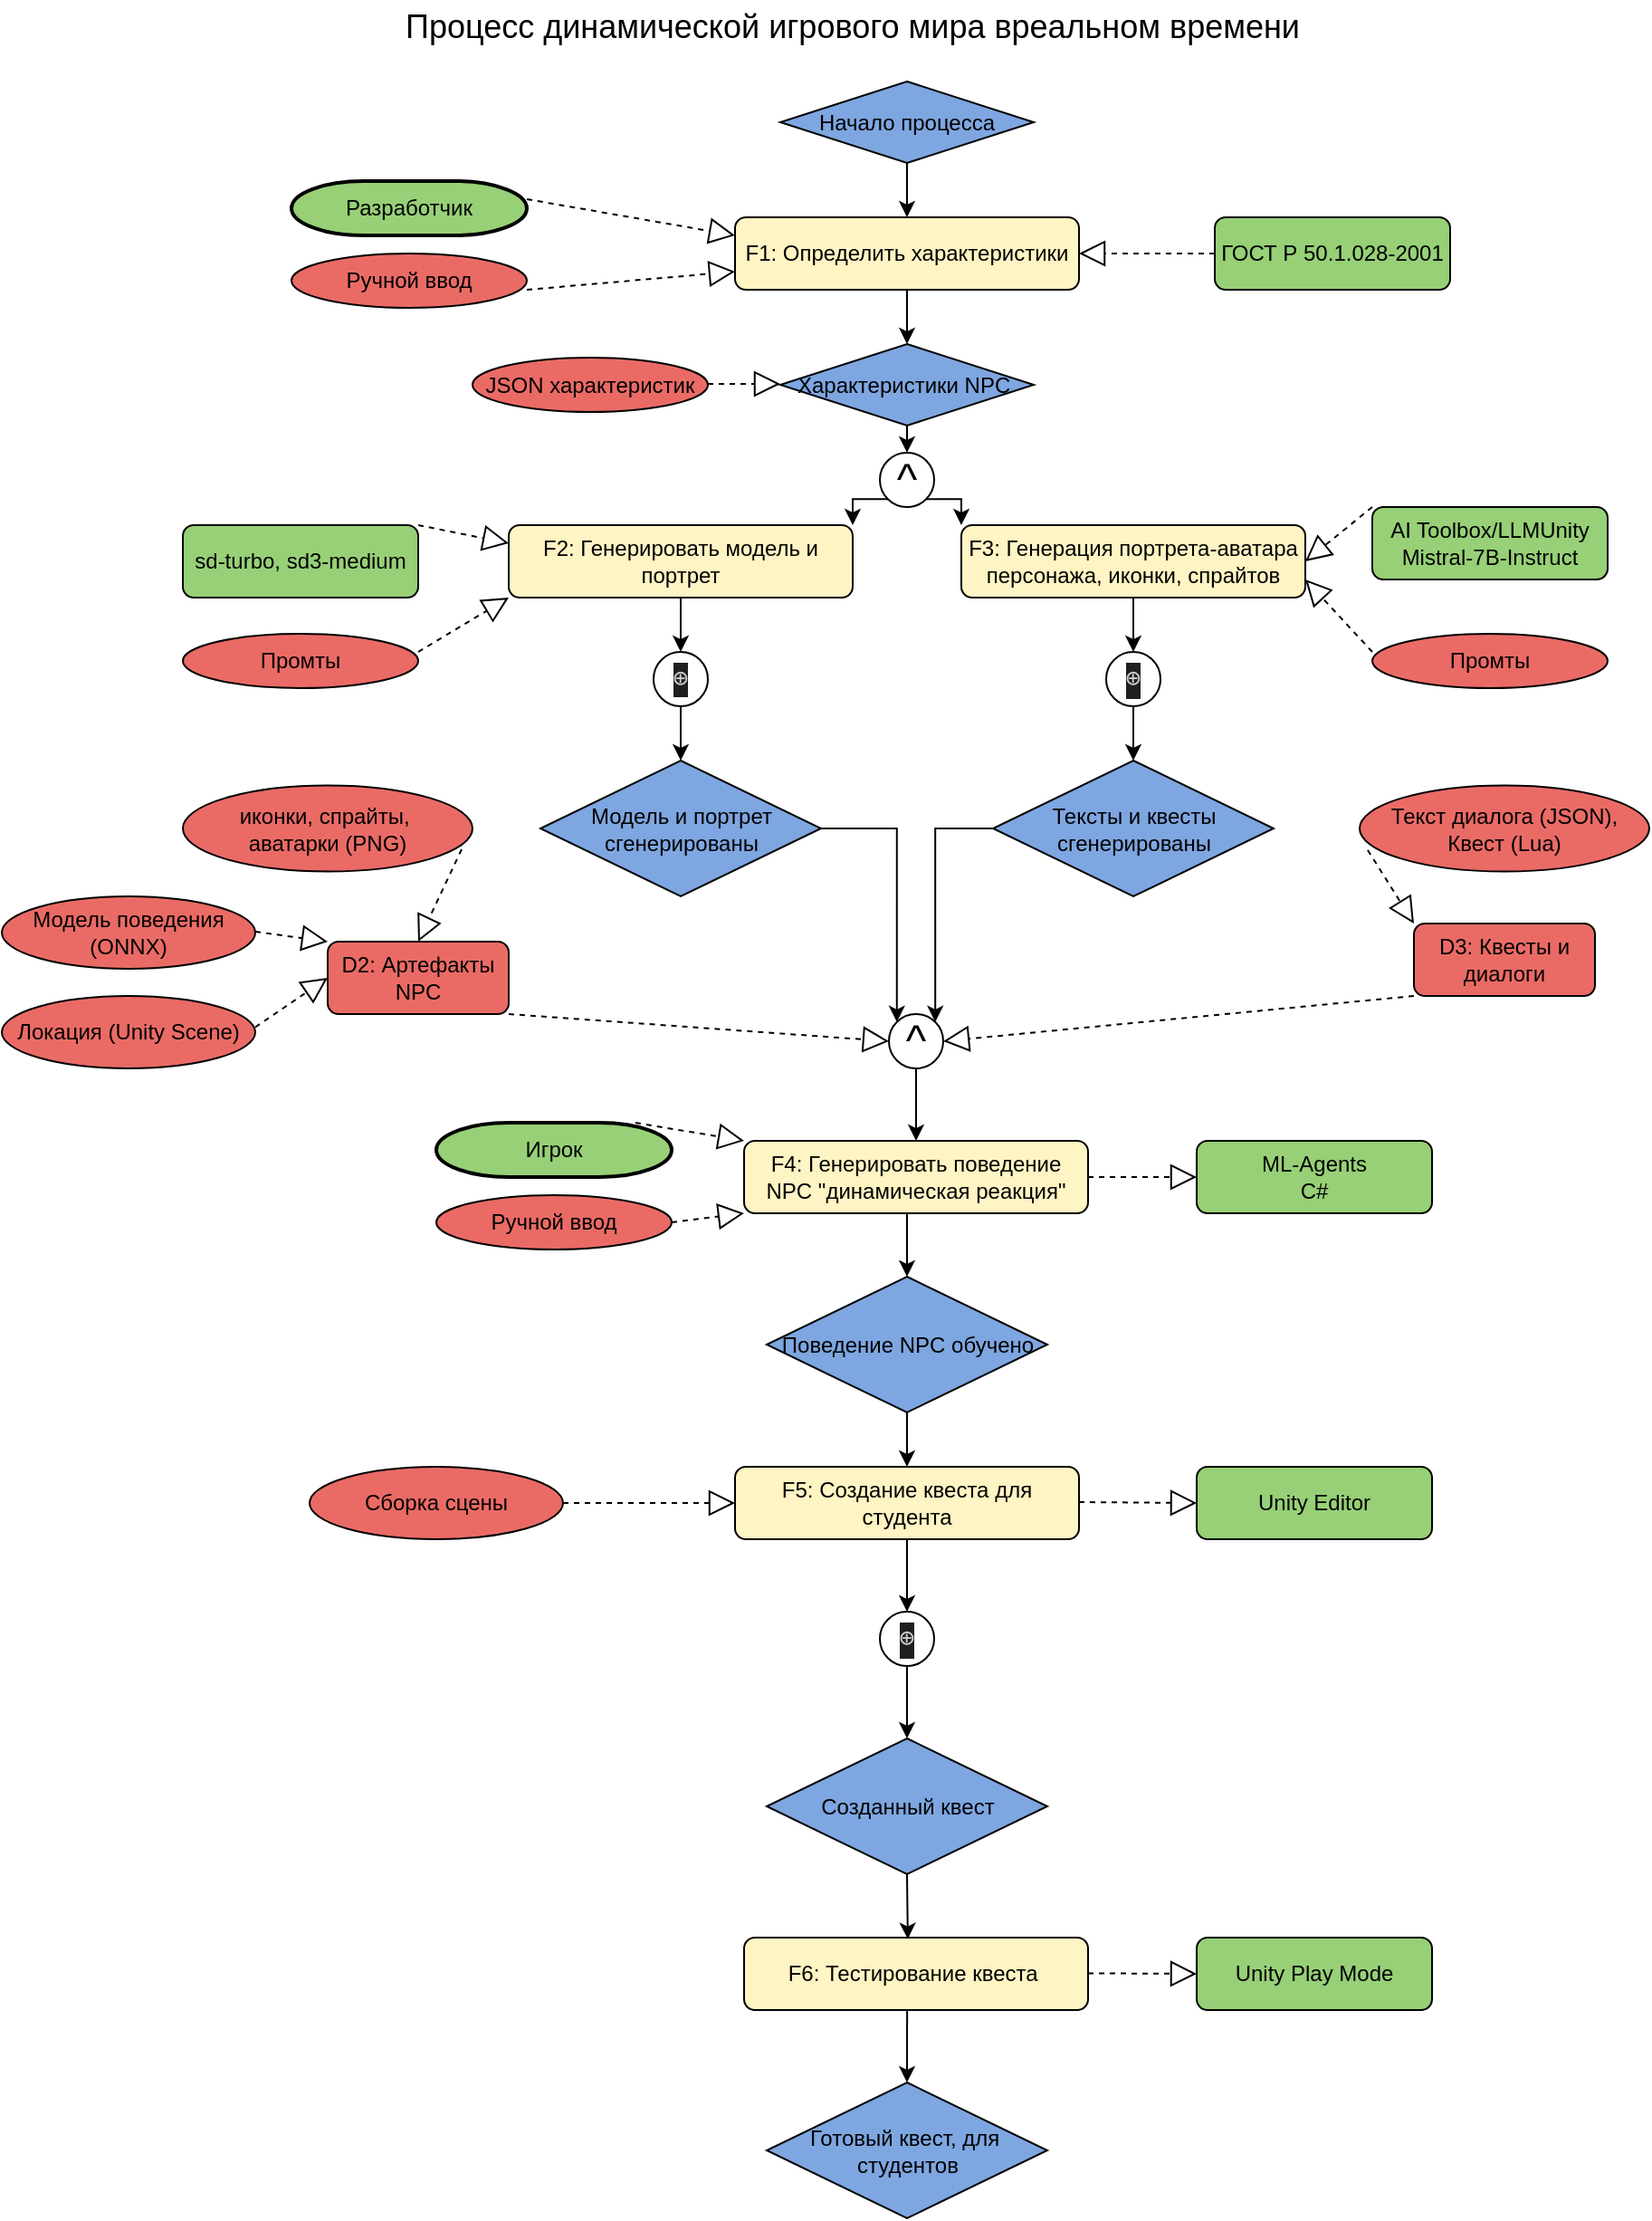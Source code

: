 <mxfile version="28.1.2">
  <diagram name="Страница — 1" id="WOTC2RFd6Ww7UqOvjQHq">
    <mxGraphModel dx="1721" dy="561" grid="1" gridSize="10" guides="1" tooltips="1" connect="1" arrows="1" fold="1" page="1" pageScale="1" pageWidth="827" pageHeight="1169" math="0" shadow="0">
      <root>
        <mxCell id="0" />
        <mxCell id="1" parent="0" />
        <mxCell id="tVUnhFtpnOFTxOjMob7F-2" value="&lt;font style=&quot;font-size: 18px;&quot;&gt;Процесс динамической игрового мира вреальном времени&lt;/font&gt;" style="text;html=1;align=center;verticalAlign=middle;whiteSpace=wrap;rounded=0;" parent="1" vertex="1">
          <mxGeometry x="20" y="40" width="780" height="30" as="geometry" />
        </mxCell>
        <mxCell id="tVUnhFtpnOFTxOjMob7F-4" value="Ручной ввод" style="ellipse;whiteSpace=wrap;html=1;fillColor=#EA6B66;" parent="1" vertex="1">
          <mxGeometry x="100" y="180" width="130" height="30" as="geometry" />
        </mxCell>
        <mxCell id="tVUnhFtpnOFTxOjMob7F-12" style="edgeStyle=orthogonalEdgeStyle;rounded=0;orthogonalLoop=1;jettySize=auto;html=1;exitX=0.5;exitY=1;exitDx=0;exitDy=0;entryX=0.5;entryY=0;entryDx=0;entryDy=0;" parent="1" source="tVUnhFtpnOFTxOjMob7F-5" target="tVUnhFtpnOFTxOjMob7F-7" edge="1">
          <mxGeometry relative="1" as="geometry" />
        </mxCell>
        <mxCell id="tVUnhFtpnOFTxOjMob7F-5" value="Начало процесса" style="rhombus;whiteSpace=wrap;html=1;fillColor=#7EA6E0;" parent="1" vertex="1">
          <mxGeometry x="370" y="85" width="140" height="45" as="geometry" />
        </mxCell>
        <mxCell id="tVUnhFtpnOFTxOjMob7F-6" value="Разработчик" style="strokeWidth=2;html=1;shape=mxgraph.flowchart.terminator;whiteSpace=wrap;fillColor=#97D077;" parent="1" vertex="1">
          <mxGeometry x="100" y="140" width="130" height="30" as="geometry" />
        </mxCell>
        <mxCell id="tVUnhFtpnOFTxOjMob7F-16" style="edgeStyle=orthogonalEdgeStyle;rounded=0;orthogonalLoop=1;jettySize=auto;html=1;exitX=0.5;exitY=1;exitDx=0;exitDy=0;entryX=0.5;entryY=0;entryDx=0;entryDy=0;" parent="1" source="tVUnhFtpnOFTxOjMob7F-7" target="tVUnhFtpnOFTxOjMob7F-15" edge="1">
          <mxGeometry relative="1" as="geometry" />
        </mxCell>
        <mxCell id="tVUnhFtpnOFTxOjMob7F-7" value="F1: Определить характеристики" style="rounded=1;whiteSpace=wrap;html=1;fillColor=#FFF4C3;" parent="1" vertex="1">
          <mxGeometry x="345" y="160" width="190" height="40" as="geometry" />
        </mxCell>
        <mxCell id="tVUnhFtpnOFTxOjMob7F-9" value="ГОСТ Р 50.1.028-2001" style="rounded=1;whiteSpace=wrap;html=1;fillColor=#97D077;" parent="1" vertex="1">
          <mxGeometry x="610" y="160" width="130" height="40" as="geometry" />
        </mxCell>
        <mxCell id="tVUnhFtpnOFTxOjMob7F-10" value="" style="endArrow=block;dashed=1;endFill=0;endSize=12;html=1;rounded=0;entryX=0;entryY=0.25;entryDx=0;entryDy=0;" parent="1" target="tVUnhFtpnOFTxOjMob7F-7" edge="1">
          <mxGeometry width="160" relative="1" as="geometry">
            <mxPoint x="230" y="150" as="sourcePoint" />
            <mxPoint x="390" y="150" as="targetPoint" />
          </mxGeometry>
        </mxCell>
        <mxCell id="tVUnhFtpnOFTxOjMob7F-11" value="" style="endArrow=block;dashed=1;endFill=0;endSize=12;html=1;rounded=0;entryX=0;entryY=0.75;entryDx=0;entryDy=0;" parent="1" target="tVUnhFtpnOFTxOjMob7F-7" edge="1">
          <mxGeometry width="160" relative="1" as="geometry">
            <mxPoint x="230" y="200" as="sourcePoint" />
            <mxPoint x="345" y="220" as="targetPoint" />
          </mxGeometry>
        </mxCell>
        <mxCell id="tVUnhFtpnOFTxOjMob7F-14" value="" style="endArrow=block;dashed=1;endFill=0;endSize=12;html=1;rounded=0;entryX=1;entryY=0.5;entryDx=0;entryDy=0;exitX=0;exitY=0.5;exitDx=0;exitDy=0;" parent="1" source="tVUnhFtpnOFTxOjMob7F-9" target="tVUnhFtpnOFTxOjMob7F-7" edge="1">
          <mxGeometry width="160" relative="1" as="geometry">
            <mxPoint x="560" y="179.5" as="sourcePoint" />
            <mxPoint x="720" y="179.5" as="targetPoint" />
          </mxGeometry>
        </mxCell>
        <mxCell id="tVUnhFtpnOFTxOjMob7F-20" style="edgeStyle=orthogonalEdgeStyle;rounded=0;orthogonalLoop=1;jettySize=auto;html=1;exitX=0.5;exitY=1;exitDx=0;exitDy=0;entryX=0.5;entryY=0;entryDx=0;entryDy=0;" parent="1" source="tVUnhFtpnOFTxOjMob7F-15" target="tVUnhFtpnOFTxOjMob7F-19" edge="1">
          <mxGeometry relative="1" as="geometry" />
        </mxCell>
        <mxCell id="tVUnhFtpnOFTxOjMob7F-15" value="Характеристики NPC&amp;nbsp;" style="rhombus;whiteSpace=wrap;html=1;fillColor=#7EA6E0;" parent="1" vertex="1">
          <mxGeometry x="370" y="230" width="140" height="45" as="geometry" />
        </mxCell>
        <mxCell id="tVUnhFtpnOFTxOjMob7F-17" value="JSON характеристик" style="ellipse;whiteSpace=wrap;html=1;fillColor=#EA6B66;" parent="1" vertex="1">
          <mxGeometry x="200" y="237.5" width="130" height="30" as="geometry" />
        </mxCell>
        <mxCell id="tVUnhFtpnOFTxOjMob7F-18" value="" style="endArrow=block;dashed=1;endFill=0;endSize=12;html=1;rounded=0;" parent="1" edge="1">
          <mxGeometry width="160" relative="1" as="geometry">
            <mxPoint x="330" y="252" as="sourcePoint" />
            <mxPoint x="370" y="252" as="targetPoint" />
          </mxGeometry>
        </mxCell>
        <mxCell id="tVUnhFtpnOFTxOjMob7F-23" style="edgeStyle=orthogonalEdgeStyle;rounded=0;orthogonalLoop=1;jettySize=auto;html=1;exitX=1;exitY=1;exitDx=0;exitDy=0;entryX=0;entryY=0;entryDx=0;entryDy=0;" parent="1" source="tVUnhFtpnOFTxOjMob7F-19" target="tVUnhFtpnOFTxOjMob7F-22" edge="1">
          <mxGeometry relative="1" as="geometry" />
        </mxCell>
        <mxCell id="tVUnhFtpnOFTxOjMob7F-24" style="edgeStyle=orthogonalEdgeStyle;rounded=0;orthogonalLoop=1;jettySize=auto;html=1;exitX=0;exitY=1;exitDx=0;exitDy=0;entryX=1;entryY=0;entryDx=0;entryDy=0;" parent="1" source="tVUnhFtpnOFTxOjMob7F-19" target="tVUnhFtpnOFTxOjMob7F-21" edge="1">
          <mxGeometry relative="1" as="geometry" />
        </mxCell>
        <mxCell id="tVUnhFtpnOFTxOjMob7F-19" value="&lt;font style=&quot;font-size: 24px;&quot;&gt;^&lt;/font&gt;" style="ellipse;whiteSpace=wrap;html=1;aspect=fixed;" parent="1" vertex="1">
          <mxGeometry x="425" y="290" width="30" height="30" as="geometry" />
        </mxCell>
        <mxCell id="tVUnhFtpnOFTxOjMob7F-35" style="edgeStyle=orthogonalEdgeStyle;rounded=0;orthogonalLoop=1;jettySize=auto;html=1;exitX=0.5;exitY=1;exitDx=0;exitDy=0;" parent="1" source="tVUnhFtpnOFTxOjMob7F-21" target="tVUnhFtpnOFTxOjMob7F-33" edge="1">
          <mxGeometry relative="1" as="geometry" />
        </mxCell>
        <mxCell id="tVUnhFtpnOFTxOjMob7F-21" value="F2: Генерировать модель и портрет" style="rounded=1;whiteSpace=wrap;html=1;fillColor=#FFF4C3;" parent="1" vertex="1">
          <mxGeometry x="220" y="330" width="190" height="40" as="geometry" />
        </mxCell>
        <mxCell id="tVUnhFtpnOFTxOjMob7F-36" style="edgeStyle=orthogonalEdgeStyle;rounded=0;orthogonalLoop=1;jettySize=auto;html=1;exitX=0.5;exitY=1;exitDx=0;exitDy=0;entryX=0.5;entryY=0;entryDx=0;entryDy=0;" parent="1" source="tVUnhFtpnOFTxOjMob7F-22" target="tVUnhFtpnOFTxOjMob7F-34" edge="1">
          <mxGeometry relative="1" as="geometry" />
        </mxCell>
        <mxCell id="tVUnhFtpnOFTxOjMob7F-22" value="F3: Генерация портрета-аватара персонажа, иконки, спрайтов" style="rounded=1;whiteSpace=wrap;html=1;fillColor=#FFF4C3;" parent="1" vertex="1">
          <mxGeometry x="470" y="330" width="190" height="40" as="geometry" />
        </mxCell>
        <mxCell id="tVUnhFtpnOFTxOjMob7F-25" value="sd-turbo, sd3-medium" style="rounded=1;whiteSpace=wrap;html=1;fillColor=#97D077;" parent="1" vertex="1">
          <mxGeometry x="40" y="330" width="130" height="40" as="geometry" />
        </mxCell>
        <mxCell id="tVUnhFtpnOFTxOjMob7F-26" value="Промты" style="ellipse;whiteSpace=wrap;html=1;fillColor=#EA6B66;" parent="1" vertex="1">
          <mxGeometry x="40" y="390" width="130" height="30" as="geometry" />
        </mxCell>
        <mxCell id="tVUnhFtpnOFTxOjMob7F-27" value="" style="endArrow=block;dashed=1;endFill=0;endSize=12;html=1;rounded=0;entryX=0;entryY=1;entryDx=0;entryDy=0;" parent="1" target="tVUnhFtpnOFTxOjMob7F-21" edge="1">
          <mxGeometry width="160" relative="1" as="geometry">
            <mxPoint x="170" y="400" as="sourcePoint" />
            <mxPoint x="285" y="390" as="targetPoint" />
          </mxGeometry>
        </mxCell>
        <mxCell id="tVUnhFtpnOFTxOjMob7F-28" value="" style="endArrow=block;dashed=1;endFill=0;endSize=12;html=1;rounded=0;" parent="1" edge="1">
          <mxGeometry width="160" relative="1" as="geometry">
            <mxPoint x="170" y="330" as="sourcePoint" />
            <mxPoint x="220" y="340" as="targetPoint" />
          </mxGeometry>
        </mxCell>
        <mxCell id="tVUnhFtpnOFTxOjMob7F-29" value="AI Toolbox/LLMUnity&lt;br&gt;Mistral-7B-Instruct" style="rounded=1;whiteSpace=wrap;html=1;fillColor=#97D077;" parent="1" vertex="1">
          <mxGeometry x="697" y="320" width="130" height="40" as="geometry" />
        </mxCell>
        <mxCell id="tVUnhFtpnOFTxOjMob7F-30" value="Промты" style="ellipse;whiteSpace=wrap;html=1;fillColor=#EA6B66;" parent="1" vertex="1">
          <mxGeometry x="697" y="390" width="130" height="30" as="geometry" />
        </mxCell>
        <mxCell id="tVUnhFtpnOFTxOjMob7F-31" value="" style="endArrow=block;dashed=1;endFill=0;endSize=12;html=1;rounded=0;entryX=1;entryY=0.75;entryDx=0;entryDy=0;" parent="1" target="tVUnhFtpnOFTxOjMob7F-22" edge="1">
          <mxGeometry width="160" relative="1" as="geometry">
            <mxPoint x="697" y="400" as="sourcePoint" />
            <mxPoint x="670" y="370" as="targetPoint" />
          </mxGeometry>
        </mxCell>
        <mxCell id="tVUnhFtpnOFTxOjMob7F-32" value="" style="endArrow=block;dashed=1;endFill=0;endSize=12;html=1;rounded=0;exitX=0;exitY=0;exitDx=0;exitDy=0;entryX=1;entryY=0.5;entryDx=0;entryDy=0;" parent="1" source="tVUnhFtpnOFTxOjMob7F-29" target="tVUnhFtpnOFTxOjMob7F-22" edge="1">
          <mxGeometry width="160" relative="1" as="geometry">
            <mxPoint x="640" y="280" as="sourcePoint" />
            <mxPoint x="670" y="340" as="targetPoint" />
          </mxGeometry>
        </mxCell>
        <mxCell id="tVUnhFtpnOFTxOjMob7F-41" style="edgeStyle=orthogonalEdgeStyle;rounded=0;orthogonalLoop=1;jettySize=auto;html=1;exitX=0.5;exitY=1;exitDx=0;exitDy=0;entryX=0.5;entryY=0;entryDx=0;entryDy=0;" parent="1" source="tVUnhFtpnOFTxOjMob7F-33" target="tVUnhFtpnOFTxOjMob7F-37" edge="1">
          <mxGeometry relative="1" as="geometry" />
        </mxCell>
        <mxCell id="tVUnhFtpnOFTxOjMob7F-33" value="&lt;div style=&quot;color: rgb(204, 204, 204); background-color: rgb(31, 31, 31); font-family: Consolas, &amp;quot;Courier New&amp;quot;, monospace; font-size: 14px; line-height: 19px; white-space: pre;&quot;&gt;⊕&lt;/div&gt;" style="ellipse;whiteSpace=wrap;html=1;aspect=fixed;" parent="1" vertex="1">
          <mxGeometry x="300" y="400" width="30" height="30" as="geometry" />
        </mxCell>
        <mxCell id="tVUnhFtpnOFTxOjMob7F-40" style="edgeStyle=orthogonalEdgeStyle;rounded=0;orthogonalLoop=1;jettySize=auto;html=1;exitX=0.5;exitY=1;exitDx=0;exitDy=0;entryX=0.5;entryY=0;entryDx=0;entryDy=0;" parent="1" source="tVUnhFtpnOFTxOjMob7F-34" target="tVUnhFtpnOFTxOjMob7F-39" edge="1">
          <mxGeometry relative="1" as="geometry" />
        </mxCell>
        <mxCell id="tVUnhFtpnOFTxOjMob7F-34" value="&lt;div style=&quot;background-color: rgb(31, 31, 31); line-height: 19px; color: rgb(204, 204, 204);&quot;&gt;&lt;font face=&quot;Consolas, Courier New, monospace&quot; color=&quot;#cccccc&quot;&gt;&lt;span style=&quot;font-size: 14px; white-space: pre;&quot;&gt;⊕&lt;/span&gt;&lt;/font&gt;&lt;/div&gt;" style="ellipse;whiteSpace=wrap;html=1;aspect=fixed;" parent="1" vertex="1">
          <mxGeometry x="550" y="400" width="30" height="30" as="geometry" />
        </mxCell>
        <mxCell id="tVUnhFtpnOFTxOjMob7F-44" style="edgeStyle=orthogonalEdgeStyle;rounded=0;orthogonalLoop=1;jettySize=auto;html=1;exitX=1;exitY=0.5;exitDx=0;exitDy=0;entryX=0;entryY=0;entryDx=0;entryDy=0;" parent="1" source="tVUnhFtpnOFTxOjMob7F-37" target="tVUnhFtpnOFTxOjMob7F-42" edge="1">
          <mxGeometry relative="1" as="geometry" />
        </mxCell>
        <mxCell id="tVUnhFtpnOFTxOjMob7F-37" value="Модель и портрет сгенерированы" style="rhombus;whiteSpace=wrap;html=1;fillColor=#7EA6E0;" parent="1" vertex="1">
          <mxGeometry x="237.5" y="460" width="155" height="75" as="geometry" />
        </mxCell>
        <mxCell id="tVUnhFtpnOFTxOjMob7F-43" style="edgeStyle=orthogonalEdgeStyle;rounded=0;orthogonalLoop=1;jettySize=auto;html=1;exitX=0;exitY=0.5;exitDx=0;exitDy=0;entryX=1;entryY=0;entryDx=0;entryDy=0;" parent="1" source="tVUnhFtpnOFTxOjMob7F-39" target="tVUnhFtpnOFTxOjMob7F-42" edge="1">
          <mxGeometry relative="1" as="geometry" />
        </mxCell>
        <mxCell id="tVUnhFtpnOFTxOjMob7F-39" value="Тексты и квесты сгенерированы" style="rhombus;whiteSpace=wrap;html=1;fillColor=#7EA6E0;" parent="1" vertex="1">
          <mxGeometry x="487.5" y="460" width="155" height="75" as="geometry" />
        </mxCell>
        <mxCell id="tVUnhFtpnOFTxOjMob7F-54" style="edgeStyle=orthogonalEdgeStyle;rounded=0;orthogonalLoop=1;jettySize=auto;html=1;exitX=0.5;exitY=1;exitDx=0;exitDy=0;entryX=0.5;entryY=0;entryDx=0;entryDy=0;" parent="1" source="tVUnhFtpnOFTxOjMob7F-42" target="tVUnhFtpnOFTxOjMob7F-53" edge="1">
          <mxGeometry relative="1" as="geometry" />
        </mxCell>
        <mxCell id="tVUnhFtpnOFTxOjMob7F-42" value="&lt;font style=&quot;font-size: 24px;&quot;&gt;^&lt;/font&gt;" style="ellipse;whiteSpace=wrap;html=1;aspect=fixed;" parent="1" vertex="1">
          <mxGeometry x="430" y="600" width="30" height="30" as="geometry" />
        </mxCell>
        <mxCell id="tVUnhFtpnOFTxOjMob7F-45" value="Текст диалога (JSON), Квест (Lua)" style="ellipse;whiteSpace=wrap;html=1;fillColor=#EA6B66;" parent="1" vertex="1">
          <mxGeometry x="690" y="473.75" width="160" height="47.5" as="geometry" />
        </mxCell>
        <mxCell id="tVUnhFtpnOFTxOjMob7F-46" value="D3: Квесты и диалоги" style="rounded=1;whiteSpace=wrap;html=1;fillColor=#EA6B66;" parent="1" vertex="1">
          <mxGeometry x="720" y="550" width="100" height="40" as="geometry" />
        </mxCell>
        <mxCell id="tVUnhFtpnOFTxOjMob7F-47" value="" style="endArrow=block;dashed=1;endFill=0;endSize=12;html=1;rounded=0;exitX=0.028;exitY=0.751;exitDx=0;exitDy=0;exitPerimeter=0;" parent="1" source="tVUnhFtpnOFTxOjMob7F-45" edge="1">
          <mxGeometry width="160" relative="1" as="geometry">
            <mxPoint x="697" y="505" as="sourcePoint" />
            <mxPoint x="720" y="550" as="targetPoint" />
          </mxGeometry>
        </mxCell>
        <mxCell id="tVUnhFtpnOFTxOjMob7F-48" value="" style="endArrow=block;dashed=1;endFill=0;endSize=12;html=1;rounded=0;exitX=0;exitY=1;exitDx=0;exitDy=0;entryX=1;entryY=0.5;entryDx=0;entryDy=0;" parent="1" source="tVUnhFtpnOFTxOjMob7F-46" target="tVUnhFtpnOFTxOjMob7F-42" edge="1">
          <mxGeometry width="160" relative="1" as="geometry">
            <mxPoint x="660" y="650" as="sourcePoint" />
            <mxPoint x="686" y="691" as="targetPoint" />
          </mxGeometry>
        </mxCell>
        <mxCell id="tVUnhFtpnOFTxOjMob7F-49" value="иконки, спрайты,&amp;nbsp;&lt;div&gt;аватарки (PNG)&lt;/div&gt;" style="ellipse;whiteSpace=wrap;html=1;fillColor=#EA6B66;" parent="1" vertex="1">
          <mxGeometry x="40" y="473.75" width="160" height="47.5" as="geometry" />
        </mxCell>
        <mxCell id="tVUnhFtpnOFTxOjMob7F-50" value="" style="endArrow=block;dashed=1;endFill=0;endSize=12;html=1;rounded=0;exitX=0.028;exitY=0.751;exitDx=0;exitDy=0;exitPerimeter=0;" parent="1" edge="1">
          <mxGeometry width="160" relative="1" as="geometry">
            <mxPoint x="194" y="509" as="sourcePoint" />
            <mxPoint x="170" y="560" as="targetPoint" />
          </mxGeometry>
        </mxCell>
        <mxCell id="tVUnhFtpnOFTxOjMob7F-51" value="D2: Артефакты NPC" style="rounded=1;whiteSpace=wrap;html=1;fillColor=#EA6B66;" parent="1" vertex="1">
          <mxGeometry x="120" y="560" width="100" height="40" as="geometry" />
        </mxCell>
        <mxCell id="tVUnhFtpnOFTxOjMob7F-52" value="" style="endArrow=block;dashed=1;endFill=0;endSize=12;html=1;rounded=0;entryX=0;entryY=0.5;entryDx=0;entryDy=0;exitX=1;exitY=1;exitDx=0;exitDy=0;" parent="1" source="tVUnhFtpnOFTxOjMob7F-51" target="tVUnhFtpnOFTxOjMob7F-42" edge="1">
          <mxGeometry width="160" relative="1" as="geometry">
            <mxPoint x="220" y="585" as="sourcePoint" />
            <mxPoint x="335" y="605" as="targetPoint" />
          </mxGeometry>
        </mxCell>
        <mxCell id="tVUnhFtpnOFTxOjMob7F-68" style="edgeStyle=orthogonalEdgeStyle;rounded=0;orthogonalLoop=1;jettySize=auto;html=1;exitX=0.5;exitY=1;exitDx=0;exitDy=0;entryX=0.5;entryY=0;entryDx=0;entryDy=0;" parent="1" source="tVUnhFtpnOFTxOjMob7F-53" target="tVUnhFtpnOFTxOjMob7F-67" edge="1">
          <mxGeometry relative="1" as="geometry" />
        </mxCell>
        <mxCell id="tVUnhFtpnOFTxOjMob7F-53" value="F4: Генерировать поведение NPC &quot;динамическая реакция&quot;" style="rounded=1;whiteSpace=wrap;html=1;fillColor=#FFF4C3;" parent="1" vertex="1">
          <mxGeometry x="350" y="670" width="190" height="40" as="geometry" />
        </mxCell>
        <mxCell id="tVUnhFtpnOFTxOjMob7F-55" value="Игрок" style="strokeWidth=2;html=1;shape=mxgraph.flowchart.terminator;whiteSpace=wrap;fillColor=#97D077;" parent="1" vertex="1">
          <mxGeometry x="180" y="660" width="130" height="30" as="geometry" />
        </mxCell>
        <mxCell id="tVUnhFtpnOFTxOjMob7F-56" value="Ручной ввод" style="ellipse;whiteSpace=wrap;html=1;fillColor=#EA6B66;" parent="1" vertex="1">
          <mxGeometry x="180" y="700" width="130" height="30" as="geometry" />
        </mxCell>
        <mxCell id="tVUnhFtpnOFTxOjMob7F-57" value="" style="endArrow=block;dashed=1;endFill=0;endSize=12;html=1;rounded=0;entryX=0;entryY=0;entryDx=0;entryDy=0;exitX=1;exitY=1;exitDx=0;exitDy=0;" parent="1" target="tVUnhFtpnOFTxOjMob7F-53" edge="1">
          <mxGeometry width="160" relative="1" as="geometry">
            <mxPoint x="290" y="660" as="sourcePoint" />
            <mxPoint x="500" y="675" as="targetPoint" />
          </mxGeometry>
        </mxCell>
        <mxCell id="tVUnhFtpnOFTxOjMob7F-58" value="" style="endArrow=block;dashed=1;endFill=0;endSize=12;html=1;rounded=0;entryX=0;entryY=1;entryDx=0;entryDy=0;exitX=1;exitY=0.5;exitDx=0;exitDy=0;" parent="1" source="tVUnhFtpnOFTxOjMob7F-56" target="tVUnhFtpnOFTxOjMob7F-53" edge="1">
          <mxGeometry width="160" relative="1" as="geometry">
            <mxPoint x="300" y="720" as="sourcePoint" />
            <mxPoint x="360" y="730" as="targetPoint" />
          </mxGeometry>
        </mxCell>
        <mxCell id="tVUnhFtpnOFTxOjMob7F-59" value="ML-Agents&lt;br&gt;C#" style="rounded=1;whiteSpace=wrap;html=1;fillColor=#97D077;" parent="1" vertex="1">
          <mxGeometry x="600" y="670" width="130" height="40" as="geometry" />
        </mxCell>
        <mxCell id="tVUnhFtpnOFTxOjMob7F-60" value="" style="endArrow=block;dashed=1;endFill=0;endSize=12;html=1;rounded=0;entryX=0;entryY=0.5;entryDx=0;entryDy=0;exitX=1;exitY=1;exitDx=0;exitDy=0;" parent="1" target="tVUnhFtpnOFTxOjMob7F-59" edge="1">
          <mxGeometry width="160" relative="1" as="geometry">
            <mxPoint x="540" y="690" as="sourcePoint" />
            <mxPoint x="600" y="700" as="targetPoint" />
          </mxGeometry>
        </mxCell>
        <mxCell id="tVUnhFtpnOFTxOjMob7F-61" value="Модель поведения (ONNX)" style="ellipse;whiteSpace=wrap;html=1;fillColor=#EA6B66;" parent="1" vertex="1">
          <mxGeometry x="-60" y="535" width="140" height="40" as="geometry" />
        </mxCell>
        <mxCell id="tVUnhFtpnOFTxOjMob7F-62" value="Локация (Unity Scene)" style="ellipse;whiteSpace=wrap;html=1;fillColor=#EA6B66;" parent="1" vertex="1">
          <mxGeometry x="-60" y="590" width="140" height="40" as="geometry" />
        </mxCell>
        <mxCell id="tVUnhFtpnOFTxOjMob7F-63" value="Сборка сцены" style="ellipse;whiteSpace=wrap;html=1;fillColor=#EA6B66;" parent="1" vertex="1">
          <mxGeometry x="110" y="850" width="140" height="40" as="geometry" />
        </mxCell>
        <mxCell id="tVUnhFtpnOFTxOjMob7F-64" value="" style="endArrow=block;dashed=1;endFill=0;endSize=12;html=1;rounded=0;exitX=0.028;exitY=0.751;exitDx=0;exitDy=0;exitPerimeter=0;entryX=0;entryY=0;entryDx=0;entryDy=0;" parent="1" target="tVUnhFtpnOFTxOjMob7F-51" edge="1">
          <mxGeometry width="160" relative="1" as="geometry">
            <mxPoint x="80" y="554.5" as="sourcePoint" />
            <mxPoint x="56" y="605.5" as="targetPoint" />
          </mxGeometry>
        </mxCell>
        <mxCell id="tVUnhFtpnOFTxOjMob7F-65" value="" style="endArrow=block;dashed=1;endFill=0;endSize=12;html=1;rounded=0;exitX=0.028;exitY=0.751;exitDx=0;exitDy=0;exitPerimeter=0;entryX=0;entryY=0.5;entryDx=0;entryDy=0;" parent="1" target="tVUnhFtpnOFTxOjMob7F-51" edge="1">
          <mxGeometry width="160" relative="1" as="geometry">
            <mxPoint x="80" y="607.25" as="sourcePoint" />
            <mxPoint x="120" y="612.75" as="targetPoint" />
          </mxGeometry>
        </mxCell>
        <mxCell id="tVUnhFtpnOFTxOjMob7F-70" style="edgeStyle=orthogonalEdgeStyle;rounded=0;orthogonalLoop=1;jettySize=auto;html=1;exitX=0.5;exitY=1;exitDx=0;exitDy=0;entryX=0.5;entryY=0;entryDx=0;entryDy=0;" parent="1" source="tVUnhFtpnOFTxOjMob7F-67" target="tVUnhFtpnOFTxOjMob7F-69" edge="1">
          <mxGeometry relative="1" as="geometry" />
        </mxCell>
        <mxCell id="tVUnhFtpnOFTxOjMob7F-67" value="Поведение NPC обучено" style="rhombus;whiteSpace=wrap;html=1;fillColor=#7EA6E0;" parent="1" vertex="1">
          <mxGeometry x="362.5" y="745" width="155" height="75" as="geometry" />
        </mxCell>
        <mxCell id="tVUnhFtpnOFTxOjMob7F-77" style="edgeStyle=orthogonalEdgeStyle;rounded=0;orthogonalLoop=1;jettySize=auto;html=1;exitX=0.5;exitY=1;exitDx=0;exitDy=0;entryX=0.5;entryY=0;entryDx=0;entryDy=0;" parent="1" source="tVUnhFtpnOFTxOjMob7F-69" target="tVUnhFtpnOFTxOjMob7F-76" edge="1">
          <mxGeometry relative="1" as="geometry" />
        </mxCell>
        <mxCell id="tVUnhFtpnOFTxOjMob7F-69" value="F5: Создание квеста для студента" style="rounded=1;whiteSpace=wrap;html=1;fillColor=#FFF4C3;" parent="1" vertex="1">
          <mxGeometry x="345" y="850" width="190" height="40" as="geometry" />
        </mxCell>
        <mxCell id="tVUnhFtpnOFTxOjMob7F-72" value="" style="endArrow=block;dashed=1;endFill=0;endSize=12;html=1;rounded=0;entryX=0;entryY=0.5;entryDx=0;entryDy=0;exitX=1;exitY=0.5;exitDx=0;exitDy=0;" parent="1" source="tVUnhFtpnOFTxOjMob7F-63" target="tVUnhFtpnOFTxOjMob7F-69" edge="1">
          <mxGeometry width="160" relative="1" as="geometry">
            <mxPoint x="260" y="872.5" as="sourcePoint" />
            <mxPoint x="300" y="867.5" as="targetPoint" />
          </mxGeometry>
        </mxCell>
        <mxCell id="tVUnhFtpnOFTxOjMob7F-73" value="Unity Editor" style="rounded=1;whiteSpace=wrap;html=1;fillColor=#97D077;" parent="1" vertex="1">
          <mxGeometry x="600" y="850" width="130" height="40" as="geometry" />
        </mxCell>
        <mxCell id="tVUnhFtpnOFTxOjMob7F-75" value="" style="endArrow=block;dashed=1;endFill=0;endSize=12;html=1;rounded=0;entryX=0;entryY=0.5;entryDx=0;entryDy=0;exitX=1;exitY=1;exitDx=0;exitDy=0;" parent="1" target="tVUnhFtpnOFTxOjMob7F-73" edge="1">
          <mxGeometry width="160" relative="1" as="geometry">
            <mxPoint x="535" y="869.5" as="sourcePoint" />
            <mxPoint x="595" y="869.5" as="targetPoint" />
          </mxGeometry>
        </mxCell>
        <mxCell id="tVUnhFtpnOFTxOjMob7F-79" style="edgeStyle=orthogonalEdgeStyle;rounded=0;orthogonalLoop=1;jettySize=auto;html=1;exitX=0.5;exitY=1;exitDx=0;exitDy=0;" parent="1" source="tVUnhFtpnOFTxOjMob7F-76" edge="1">
          <mxGeometry relative="1" as="geometry">
            <mxPoint x="440" y="1000" as="targetPoint" />
          </mxGeometry>
        </mxCell>
        <mxCell id="tVUnhFtpnOFTxOjMob7F-76" value="&lt;div style=&quot;background-color: rgb(31, 31, 31); line-height: 19px; color: rgb(204, 204, 204);&quot;&gt;&lt;font face=&quot;Consolas, Courier New, monospace&quot; color=&quot;#cccccc&quot;&gt;&lt;span style=&quot;font-size: 14px; white-space: pre;&quot;&gt;⊕&lt;/span&gt;&lt;/font&gt;&lt;/div&gt;" style="ellipse;whiteSpace=wrap;html=1;aspect=fixed;" parent="1" vertex="1">
          <mxGeometry x="425" y="930" width="30" height="30" as="geometry" />
        </mxCell>
        <mxCell id="tVUnhFtpnOFTxOjMob7F-78" value="Созданный квест" style="rhombus;whiteSpace=wrap;html=1;fillColor=#7EA6E0;" parent="1" vertex="1">
          <mxGeometry x="362.5" y="1000" width="155" height="75" as="geometry" />
        </mxCell>
        <mxCell id="tVUnhFtpnOFTxOjMob7F-80" value="F6: Тестирование квеста&amp;nbsp;" style="rounded=1;whiteSpace=wrap;html=1;fillColor=#FFF4C3;" parent="1" vertex="1">
          <mxGeometry x="350" y="1110" width="190" height="40" as="geometry" />
        </mxCell>
        <mxCell id="tVUnhFtpnOFTxOjMob7F-82" value="Готовый квест, для&amp;nbsp;&lt;div&gt;студентов&lt;/div&gt;" style="rhombus;whiteSpace=wrap;html=1;fillColor=#7EA6E0;" parent="1" vertex="1">
          <mxGeometry x="362.5" y="1190" width="155" height="75" as="geometry" />
        </mxCell>
        <mxCell id="tVUnhFtpnOFTxOjMob7F-83" style="edgeStyle=orthogonalEdgeStyle;rounded=0;orthogonalLoop=1;jettySize=auto;html=1;exitX=0.5;exitY=1;exitDx=0;exitDy=0;entryX=0.476;entryY=0.02;entryDx=0;entryDy=0;entryPerimeter=0;" parent="1" source="tVUnhFtpnOFTxOjMob7F-78" target="tVUnhFtpnOFTxOjMob7F-80" edge="1">
          <mxGeometry relative="1" as="geometry" />
        </mxCell>
        <mxCell id="tVUnhFtpnOFTxOjMob7F-85" value="" style="endArrow=classic;html=1;rounded=0;exitX=0.474;exitY=1;exitDx=0;exitDy=0;exitPerimeter=0;entryX=0.5;entryY=0;entryDx=0;entryDy=0;" parent="1" source="tVUnhFtpnOFTxOjMob7F-80" target="tVUnhFtpnOFTxOjMob7F-82" edge="1">
          <mxGeometry width="50" height="50" relative="1" as="geometry">
            <mxPoint x="450" y="1190" as="sourcePoint" />
            <mxPoint x="500" y="1140" as="targetPoint" />
          </mxGeometry>
        </mxCell>
        <mxCell id="tVUnhFtpnOFTxOjMob7F-86" value="Unity Play Mode" style="rounded=1;whiteSpace=wrap;html=1;fillColor=#97D077;" parent="1" vertex="1">
          <mxGeometry x="600" y="1110" width="130" height="40" as="geometry" />
        </mxCell>
        <mxCell id="tVUnhFtpnOFTxOjMob7F-87" value="" style="endArrow=block;dashed=1;endFill=0;endSize=12;html=1;rounded=0;exitX=1;exitY=1;exitDx=0;exitDy=0;" parent="1" edge="1">
          <mxGeometry width="160" relative="1" as="geometry">
            <mxPoint x="540" y="1129.7" as="sourcePoint" />
            <mxPoint x="600" y="1130" as="targetPoint" />
          </mxGeometry>
        </mxCell>
      </root>
    </mxGraphModel>
  </diagram>
</mxfile>
